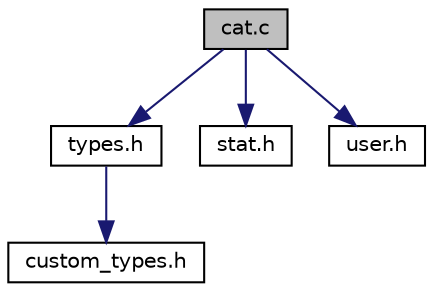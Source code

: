 digraph "cat.c"
{
  edge [fontname="Helvetica",fontsize="10",labelfontname="Helvetica",labelfontsize="10"];
  node [fontname="Helvetica",fontsize="10",shape=record];
  Node1 [label="cat.c",height=0.2,width=0.4,color="black", fillcolor="grey75", style="filled", fontcolor="black"];
  Node1 -> Node2 [color="midnightblue",fontsize="10",style="solid",fontname="Helvetica"];
  Node2 [label="types.h",height=0.2,width=0.4,color="black", fillcolor="white", style="filled",URL="$types_8h.html"];
  Node2 -> Node3 [color="midnightblue",fontsize="10",style="solid",fontname="Helvetica"];
  Node3 [label="custom_types.h",height=0.2,width=0.4,color="black", fillcolor="white", style="filled",URL="$custom__types_8h.html"];
  Node1 -> Node4 [color="midnightblue",fontsize="10",style="solid",fontname="Helvetica"];
  Node4 [label="stat.h",height=0.2,width=0.4,color="black", fillcolor="white", style="filled",URL="$stat_8h.html"];
  Node1 -> Node5 [color="midnightblue",fontsize="10",style="solid",fontname="Helvetica"];
  Node5 [label="user.h",height=0.2,width=0.4,color="black", fillcolor="white", style="filled",URL="$user_8h.html"];
}
